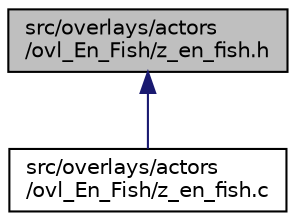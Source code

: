 digraph "src/overlays/actors/ovl_En_Fish/z_en_fish.h"
{
 // LATEX_PDF_SIZE
  edge [fontname="Helvetica",fontsize="10",labelfontname="Helvetica",labelfontsize="10"];
  node [fontname="Helvetica",fontsize="10",shape=record];
  Node1 [label="src/overlays/actors\l/ovl_En_Fish/z_en_fish.h",height=0.2,width=0.4,color="black", fillcolor="grey75", style="filled", fontcolor="black",tooltip=" "];
  Node1 -> Node2 [dir="back",color="midnightblue",fontsize="10",style="solid",fontname="Helvetica"];
  Node2 [label="src/overlays/actors\l/ovl_En_Fish/z_en_fish.c",height=0.2,width=0.4,color="black", fillcolor="white", style="filled",URL="$d0/dfd/z__en__fish_8c.html",tooltip=" "];
}
